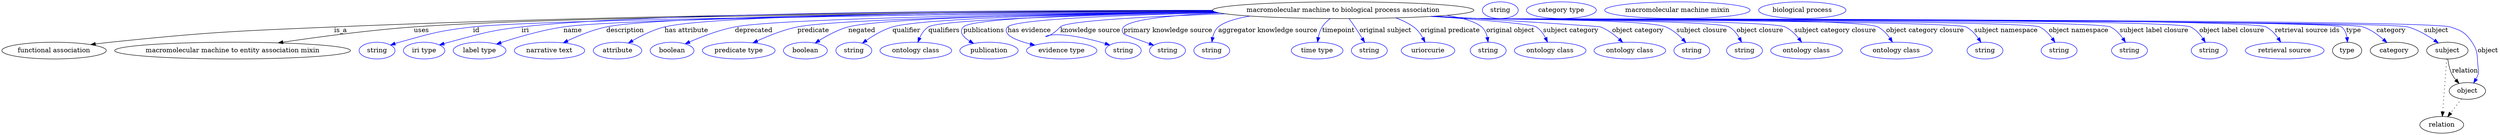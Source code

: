 digraph {
	graph [bb="0,0,5352.8,283"];
	node [label="\N"];
	"macromolecular machine to biological process association"	[height=0.5,
		label="macromolecular machine to biological process association",
		pos="2874.8,265",
		width=7.7813];
	"functional association"	[height=0.5,
		pos="111.79,178",
		width=3.1053];
	"macromolecular machine to biological process association" -> "functional association"	[label=is_a,
		lp="725.79,221.5",
		pos="e,190.45,190.87 2594.7,264.17 2182.2,263.35 1387.2,257.71 711.79,229 498.59,219.94 445.03,218.19 232.79,196 222.29,194.9 211.3,193.59 \
200.41,192.18"];
	"macromolecular machine to entity association mixin"	[height=0.5,
		pos="494.79,178",
		width=7.023];
	"macromolecular machine to biological process association" -> "macromolecular machine to entity association mixin"	[label=uses,
		lp="899.29,221.5",
		pos="e,592.56,194.64 2596.4,262.91 2129.4,260.45 1207.1,252.67 882.79,229 787.82,222.07 680.49,207.73 602.83,196.18"];
	id	[color=blue,
		height=0.5,
		label=string,
		pos="803.79,178",
		width=1.0652];
	"macromolecular machine to biological process association" -> id	[color=blue,
		label=id,
		lp="1016.8,221.5",
		pos="e,832.78,189.97 2599.2,261.68 2118.4,257.2 1162.8,246.27 1009.8,229 938.5,220.96 920.87,215.35 851.79,196 848.68,195.13 845.49,194.16 \
842.29,193.14",
		style=solid];
	iri	[color=blue,
		height=0.5,
		label="iri type",
		pos="904.79,178",
		width=1.2277];
	"macromolecular machine to biological process association" -> iri	[color=blue,
		label=iri,
		lp="1121.8,221.5",
		pos="e,937.72,190.13 2594.3,264.86 2171.7,265.06 1391.7,260.86 1113.8,229 1043.4,220.93 1026.3,214.18 957.79,196 954.42,195.11 950.94,\
194.12 947.46,193.1",
		style=solid];
	name	[color=blue,
		height=0.5,
		label="label type",
		pos="1023.8,178",
		width=1.5707];
	"macromolecular machine to biological process association" -> name	[color=blue,
		label=name,
		lp="1223.8,221.5",
		pos="e,1060.1,191.98 2598.2,261.98 2158.9,258.21 1337.3,248.62 1203.8,229 1157.3,222.17 1105.8,207.05 1069.8,195.22",
		style=solid];
	description	[color=blue,
		height=0.5,
		label="narrative text",
		pos="1173.8,178",
		width=2.0943];
	"macromolecular machine to biological process association" -> description	[color=blue,
		label=description,
		lp="1335.3,221.5",
		pos="e,1203.1,194.74 2595.6,263.39 2175.8,261.63 1417.9,254.86 1294.8,229 1266.1,222.96 1235.5,210.29 1212.3,199.21",
		style=solid];
	"has attribute"	[color=blue,
		height=0.5,
		label=attribute,
		pos="1318.8,178",
		width=1.4443];
	"macromolecular machine to biological process association" -> "has attribute"	[color=blue,
		label="has attribute",
		lp="1466.8,221.5",
		pos="e,1342.1,194.24 2595,263.78 2204.2,262.47 1530.1,256.22 1419.8,229 1395.4,222.97 1370,210.38 1350.8,199.34",
		style=solid];
	deprecated	[color=blue,
		height=0.5,
		label=boolean,
		pos="1435.8,178",
		width=1.2999];
	"macromolecular machine to biological process association" -> deprecated	[color=blue,
		label=deprecated,
		lp="1611.3,221.5",
		pos="e,1464,192.54 2600.3,261.41 2247.5,257.34 1668.6,247.88 1570.8,229 1536.7,222.42 1499.8,208.25 1473.3,196.67",
		style=solid];
	predicate	[color=blue,
		height=0.5,
		label="predicate type",
		pos="1578.8,178",
		width=2.1665];
	"macromolecular machine to biological process association" -> predicate	[color=blue,
		label=predicate,
		lp="1738.8,221.5",
		pos="e,1609.4,194.67 2602.3,260.81 2284,256.31 1789.9,246.6 1704.8,229 1674.9,222.82 1642.9,210.05 1618.7,198.97",
		style=solid];
	negated	[color=blue,
		height=0.5,
		label=boolean,
		pos="1721.8,178",
		width=1.2999];
	"macromolecular machine to biological process association" -> negated	[color=blue,
		label=negated,
		lp="1841.8,221.5",
		pos="e,1742.6,194.18 2599.7,261.56 2310.3,257.93 1886.5,249.23 1812.8,229 1790.7,222.95 1768.2,210.61 1751.1,199.71",
		style=solid];
	qualifier	[color=blue,
		height=0.5,
		label=string,
		pos="1824.8,178",
		width=1.0652];
	"macromolecular machine to biological process association" -> qualifier	[color=blue,
		label=qualifier,
		lp="1937.8,221.5",
		pos="e,1843.3,193.92 2601.2,261.09 2338.6,257.16 1972.6,248.29 1907.8,229 1887.6,222.98 1867.2,210.87 1851.8,200.07",
		style=solid];
	qualifiers	[color=blue,
		height=0.5,
		label="ontology class",
		pos="1957.8,178",
		width=2.1304];
	"macromolecular machine to biological process association" -> qualifiers	[color=blue,
		label=qualifiers,
		lp="2018.3,221.5",
		pos="e,1962.2,195.99 2606,259.86 2353.7,254.99 2011.1,245.4 1984.8,229 1976.2,223.63 1970.1,214.51 1966,205.52",
		style=solid];
	publications	[color=blue,
		height=0.5,
		label=publication,
		pos="2114.8,178",
		width=1.7332];
	"macromolecular machine to biological process association" -> publications	[color=blue,
		label=publications,
		lp="2103.8,221.5",
		pos="e,2081.9,193.31 2601,261.17 2371.6,257.41 2078.7,248.75 2059.8,229 2049.7,218.5 2059.2,207.57 2072.9,198.61",
		style=solid];
	"has evidence"	[color=blue,
		height=0.5,
		label="evidence type",
		pos="2270.8,178",
		width=2.0943];
	"macromolecular machine to biological process association" -> "has evidence"	[color=blue,
		label="has evidence",
		lp="2201.3,221.5",
		pos="e,2213.1,189.71 2607.8,259.54 2409.5,254.87 2170.8,245.79 2154.8,229 2150.2,224.17 2150.8,219.35 2154.8,214 2161.3,205.25 2181.5,\
197.84 2203.4,192.13",
		style=solid];
	"knowledge source"	[color=blue,
		height=0.5,
		label=string,
		pos="2402.8,178",
		width=1.0652];
	"macromolecular machine to biological process association" -> "knowledge source"	[color=blue,
		label="knowledge source",
		lp="2332.3,221.5",
		pos="e,2373.8,189.98 2621.7,257.23 2460.8,251.64 2280.5,242.43 2267.8,229 2222.2,180.74 2207.5,237.12 2354.8,196 2357.9,195.13 2361.1,\
194.17 2364.3,193.15",
		style=solid];
	"primary knowledge source"	[color=blue,
		height=0.5,
		label=string,
		pos="2497.8,178",
		width=1.0652];
	"macromolecular machine to biological process association" -> "primary knowledge source"	[color=blue,
		label="primary knowledge source",
		lp="2498.8,221.5",
		pos="e,2468.2,189.56 2609.5,259.18 2511.1,254.59 2419.4,245.79 2403.8,229 2399.3,224.11 2400,219.48 2403.8,214 2404.7,212.74 2433.3,202.19 \
2458.7,193",
		style=solid];
	"aggregator knowledge source"	[color=blue,
		height=0.5,
		label=string,
		pos="2592.8,178",
		width=1.0652];
	"macromolecular machine to biological process association" -> "aggregator knowledge source"	[color=blue,
		label="aggregator knowledge source",
		lp="2713.3,221.5",
		pos="e,2593,196.37 2674.9,252.34 2644.5,247.13 2619.1,239.68 2606.8,229 2600.2,223.29 2596.6,214.77 2594.7,206.36",
		style=solid];
	timepoint	[color=blue,
		height=0.5,
		label="time type",
		pos="2818.8,178",
		width=1.5346];
	"macromolecular machine to biological process association" -> timepoint	[color=blue,
		label=timepoint,
		lp="2864.8,221.5",
		pos="e,2819.7,196.31 2846.7,246.98 2840.3,241.92 2834.1,235.86 2829.8,229 2825.5,222.28 2822.9,214.16 2821.3,206.44",
		style=solid];
	"original subject"	[color=blue,
		height=0.5,
		label=string,
		pos="2930.8,178",
		width=1.0652];
	"macromolecular machine to biological process association" -> "original subject"	[color=blue,
		label="original subject",
		lp="2965.8,221.5",
		pos="e,2920.7,195.84 2887.5,246.71 2891.5,241.11 2895.9,234.84 2899.8,229 2905.1,221.09 2910.6,212.33 2915.5,204.38",
		style=solid];
	"original predicate"	[color=blue,
		height=0.5,
		label=uriorcurie,
		pos="3056.8,178",
		width=1.5887];
	"macromolecular machine to biological process association" -> "original predicate"	[color=blue,
		label="original predicate",
		lp="3104.3,221.5",
		pos="e,3050.2,196.33 2987.6,248.41 3001.2,243.56 3014.3,237.23 3025.8,229 3034.1,223.06 3040.6,214.14 3045.5,205.48",
		style=solid];
	"original object"	[color=blue,
		height=0.5,
		label=string,
		pos="3185.8,178",
		width=1.0652];
	"macromolecular machine to biological process association" -> "original object"	[color=blue,
		label="original object",
		lp="3233.3,221.5",
		pos="e,3185.6,196.41 3096.5,253.95 3130.1,248.61 3158.1,240.68 3171.8,229 3178.4,223.33 3182,214.82 3184,206.41",
		style=solid];
	"subject category"	[color=blue,
		height=0.5,
		label="ontology class",
		pos="3318.8,178",
		width=2.1304];
	"macromolecular machine to biological process association" -> "subject category"	[color=blue,
		label="subject category",
		lp="3363.3,221.5",
		pos="e,3313.1,196.37 3065,251.75 3168.9,244.4 3278.7,235.3 3288.8,229 3297.6,223.52 3304.1,214.42 3308.9,205.47",
		style=solid];
	"object category"	[color=blue,
		height=0.5,
		label="ontology class",
		pos="3489.8,178",
		width=2.1304];
	"macromolecular machine to biological process association" -> "object category"	[color=blue,
		label="object category",
		lp="3507.3,221.5",
		pos="e,3474.4,195.68 3072,252.17 3228.7,242.67 3422.5,230.64 3426.8,229 3441.7,223.27 3455.8,212.7 3466.9,202.74",
		style=solid];
	"subject closure"	[color=blue,
		height=0.5,
		label=string,
		pos="3622.8,178",
		width=1.0652];
	"macromolecular machine to biological process association" -> "subject closure"	[color=blue,
		label="subject closure",
		lp="3644.3,221.5",
		pos="e,3610,195.27 3070.6,252.1 3101.8,250.32 3133.7,248.56 3163.8,247 3208.6,244.68 3525.3,245.91 3566.8,229 3580.6,223.36 3593.3,212.73 \
3603.1,202.72",
		style=solid];
	"object closure"	[color=blue,
		height=0.5,
		label=string,
		pos="3735.8,178",
		width=1.0652];
	"macromolecular machine to biological process association" -> "object closure"	[color=blue,
		label="object closure",
		lp="3768.8,221.5",
		pos="e,3729.4,196.11 3067.9,251.96 3099.9,250.16 3132.8,248.43 3163.8,247 3193.7,245.62 3676.6,243.64 3702.8,229 3712.3,223.66 3719.6,\
214.29 3724.8,205.1",
		style=solid];
	"subject category closure"	[color=blue,
		height=0.5,
		label="ontology class",
		pos="3868.8,178",
		width=2.1304];
	"macromolecular machine to biological process association" -> "subject category closure"	[color=blue,
		label="subject category closure",
		lp="3930.3,221.5",
		pos="e,3858.3,196.28 3066.7,251.86 3099.1,250.06 3132.4,248.35 3163.8,247 3200.4,245.42 3789.5,244.17 3822.8,229 3834.4,223.71 3844.4,\
213.95 3852.1,204.45",
		style=solid];
	"object category closure"	[color=blue,
		height=0.5,
		label="ontology class",
		pos="4061.8,178",
		width=2.1304];
	"macromolecular machine to biological process association" -> "object category closure"	[color=blue,
		label="object category closure",
		lp="4123.3,221.5",
		pos="e,4053.2,196.25 3065.2,251.78 3098,249.96 3131.9,248.27 3163.8,247 3211.4,245.1 3979,250.1 4021.8,229 4032.5,223.73 4041.2,214.1 \
4047.8,204.7",
		style=solid];
	"subject namespace"	[color=blue,
		height=0.5,
		label=string,
		pos="4251.8,178",
		width=1.0652];
	"macromolecular machine to biological process association" -> "subject namespace"	[color=blue,
		label="subject namespace",
		lp="4296.8,221.5",
		pos="e,4243.2,195.78 3064.4,251.72 3097.5,249.89 3131.6,248.22 3163.8,247 3192.9,245.9 4184.6,241.67 4210.8,229 4221.8,223.69 4230.8,\
213.87 4237.6,204.33",
		style=solid];
	"object namespace"	[color=blue,
		height=0.5,
		label=string,
		pos="4410.8,178",
		width=1.0652];
	"macromolecular machine to biological process association" -> "object namespace"	[color=blue,
		label="object namespace",
		lp="4452.8,221.5",
		pos="e,4401.9,195.8 3063.6,251.7 3097,249.87 3131.4,248.19 3163.8,247 3197.2,245.77 4338.6,243.37 4368.8,229 4379.9,223.71 4389.2,213.9 \
4396.1,204.35",
		style=solid];
	"subject label closure"	[color=blue,
		height=0.5,
		label=string,
		pos="4561.8,178",
		width=1.0652];
	"macromolecular machine to biological process association" -> "subject label closure"	[color=blue,
		label="subject label closure",
		lp="4614.8,221.5",
		pos="e,4553.2,195.8 3063.2,251.67 3096.7,249.84 3131.3,248.17 3163.8,247 3201.5,245.64 4486.8,245.35 4520.8,229 4531.8,223.71 4540.8,\
213.89 4547.6,204.35",
		style=solid];
	"object label closure"	[color=blue,
		height=0.5,
		label=string,
		pos="4732.8,178",
		width=1.0652];
	"macromolecular machine to biological process association" -> "object label closure"	[color=blue,
		label="object label closure",
		lp="4781.3,221.5",
		pos="e,4724.5,195.8 3062.8,251.65 3096.4,249.81 3131.1,248.15 3163.8,247 3206.2,245.5 4654.6,247.62 4692.8,229 4703.7,223.7 4712.5,213.88 \
4719.1,204.34",
		style=solid];
	"retrieval source ids"	[color=blue,
		height=0.5,
		label="retrieval source",
		pos="4894.8,178",
		width=2.347];
	"macromolecular machine to biological process association" -> "retrieval source ids"	[color=blue,
		label="retrieval source ids",
		lp="4943.3,221.5",
		pos="e,4886.2,196.3 3062.8,251.62 3096.4,249.79 3131.1,248.13 3163.8,247 3210.7,245.37 4812.6,249.57 4854.8,229 4865.5,223.78 4874.3,\
214.17 4880.8,204.75",
		style=solid];
	type	[height=0.5,
		pos="5028.8,178",
		width=0.86659];
	"macromolecular machine to biological process association" -> type	[color=blue,
		label=type,
		lp="5042.8,221.5",
		pos="e,5029.6,196.18 3062.4,251.62 3096.2,249.78 3131,248.12 3163.8,247 3189.5,246.12 4996.7,245.03 5016.8,229 5023.6,223.54 5027,214.93 \
5028.5,206.37",
		style=solid];
	category	[height=0.5,
		pos="5129.8,178",
		width=1.4263];
	"macromolecular machine to biological process association" -> category	[color=blue,
		label=category,
		lp="5123.3,221.5",
		pos="e,5114.2,195.26 3062.4,251.61 3096.2,249.77 3131,248.12 3163.8,247 3216.5,245.2 5012.8,245.86 5062.8,229 5079,223.54 5094.5,212.51 \
5106.5,202.2",
		style=solid];
	subject	[height=0.5,
		pos="5243.8,178",
		width=1.2277];
	"macromolecular machine to biological process association" -> subject	[color=blue,
		label=subject,
		lp="5219.8,221.5",
		pos="e,5224.5,194.33 3062.4,251.6 3096.2,249.76 3131,248.11 3163.8,247 3219.2,245.12 5105.4,243.8 5158.8,229 5179.5,223.25 5200.4,211.09 \
5216.3,200.2",
		style=solid];
	object	[height=0.5,
		pos="5286.8,91",
		width=1.0832];
	"macromolecular machine to biological process association" -> object	[color=blue,
		label=object,
		lp="5330.8,178",
		pos="e,5300.2,108.09 3062.1,251.61 3095.9,249.76 3130.9,248.11 3163.8,247 3221.7,245.05 5194.6,246.7 5249.8,229 5274.1,221.2 5282.4,217.1 \
5296.8,196 5310.7,175.59 5306.9,166.51 5309.8,142 5310.6,135.38 5311.7,133.39 5309.8,127 5308.8,123.55 5307.3,120.13 5305.5,116.85",
		style=solid];
	association_type	[color=blue,
		height=0.5,
		label=string,
		pos="3210.8,265",
		width=1.0652];
	association_category	[color=blue,
		height=0.5,
		label="category type",
		pos="3341.8,265",
		width=2.0762];
	subject -> object	[label=relation,
		lp="5281.8,134.5",
		pos="e,5268.9,107.23 5244.9,159.55 5246.1,149.57 5248.6,137.07 5253.8,127 5256,122.68 5258.9,118.52 5262.1,114.66"];
	relation	[height=0.5,
		pos="5231.8,18",
		width=1.2999];
	subject -> relation	[pos="e,5233.1,36.188 5242.5,159.79 5240.4,132.48 5236.3,78.994 5233.9,46.38",
		style=dotted];
	"functional association_subject"	[color=blue,
		height=0.5,
		label="macromolecular machine mixin",
		pos="3590.8,265",
		width=4.3329];
	object -> relation	[pos="e,5244.6,35.54 5274.3,73.889 5267.4,64.939 5258.6,53.617 5250.8,43.584",
		style=dotted];
	"macromolecular machine to biological process association_object"	[color=blue,
		height=0.5,
		label="biological process",
		pos="3858.8,265",
		width=2.5998];
}
